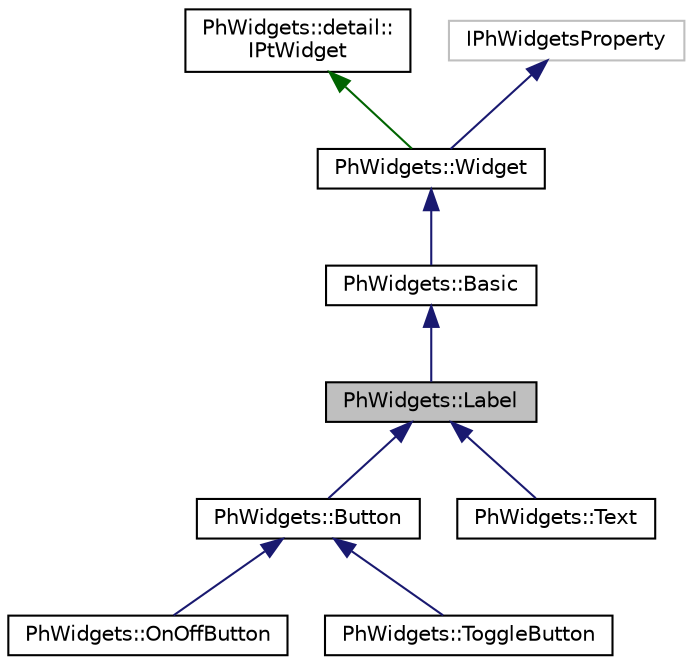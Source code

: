 digraph "PhWidgets::Label"
{
  edge [fontname="Helvetica",fontsize="10",labelfontname="Helvetica",labelfontsize="10"];
  node [fontname="Helvetica",fontsize="10",shape=record];
  Node0 [label="PhWidgets::Label",height=0.2,width=0.4,color="black", fillcolor="grey75", style="filled", fontcolor="black"];
  Node1 -> Node0 [dir="back",color="midnightblue",fontsize="10",style="solid",fontname="Helvetica"];
  Node1 [label="PhWidgets::Basic",height=0.2,width=0.4,color="black", fillcolor="white", style="filled",URL="$class_ph_widgets_1_1_basic.html",tooltip="A superclass of basic resources for most widgets. "];
  Node2 -> Node1 [dir="back",color="midnightblue",fontsize="10",style="solid",fontname="Helvetica"];
  Node2 [label="PhWidgets::Widget",height=0.2,width=0.4,color="black", fillcolor="white", style="filled",URL="$class_ph_widgets_1_1_widget.html",tooltip="Superclass for all widgets. "];
  Node3 -> Node2 [dir="back",color="darkgreen",fontsize="10",style="solid",fontname="Helvetica"];
  Node3 [label="PhWidgets::detail::\lIPtWidget",height=0.2,width=0.4,color="black", fillcolor="white", style="filled",URL="$class_ph_widgets_1_1detail_1_1_i_pt_widget.html"];
  Node4 -> Node2 [dir="back",color="midnightblue",fontsize="10",style="solid",fontname="Helvetica"];
  Node4 [label="IPhWidgetsProperty",height=0.2,width=0.4,color="grey75", fillcolor="white", style="filled"];
  Node0 -> Node5 [dir="back",color="midnightblue",fontsize="10",style="solid",fontname="Helvetica"];
  Node5 [label="PhWidgets::Button",height=0.2,width=0.4,color="black", fillcolor="white", style="filled",URL="$class_ph_widgets_1_1_button.html"];
  Node5 -> Node6 [dir="back",color="midnightblue",fontsize="10",style="solid",fontname="Helvetica"];
  Node6 [label="PhWidgets::OnOffButton",height=0.2,width=0.4,color="black", fillcolor="white", style="filled",URL="$class_ph_widgets_1_1_on_off_button.html"];
  Node5 -> Node7 [dir="back",color="midnightblue",fontsize="10",style="solid",fontname="Helvetica"];
  Node7 [label="PhWidgets::ToggleButton",height=0.2,width=0.4,color="black", fillcolor="white", style="filled",URL="$class_ph_widgets_1_1_toggle_button.html"];
  Node0 -> Node8 [dir="back",color="midnightblue",fontsize="10",style="solid",fontname="Helvetica"];
  Node8 [label="PhWidgets::Text",height=0.2,width=0.4,color="black", fillcolor="white", style="filled",URL="$class_ph_widgets_1_1_text.html"];
}
